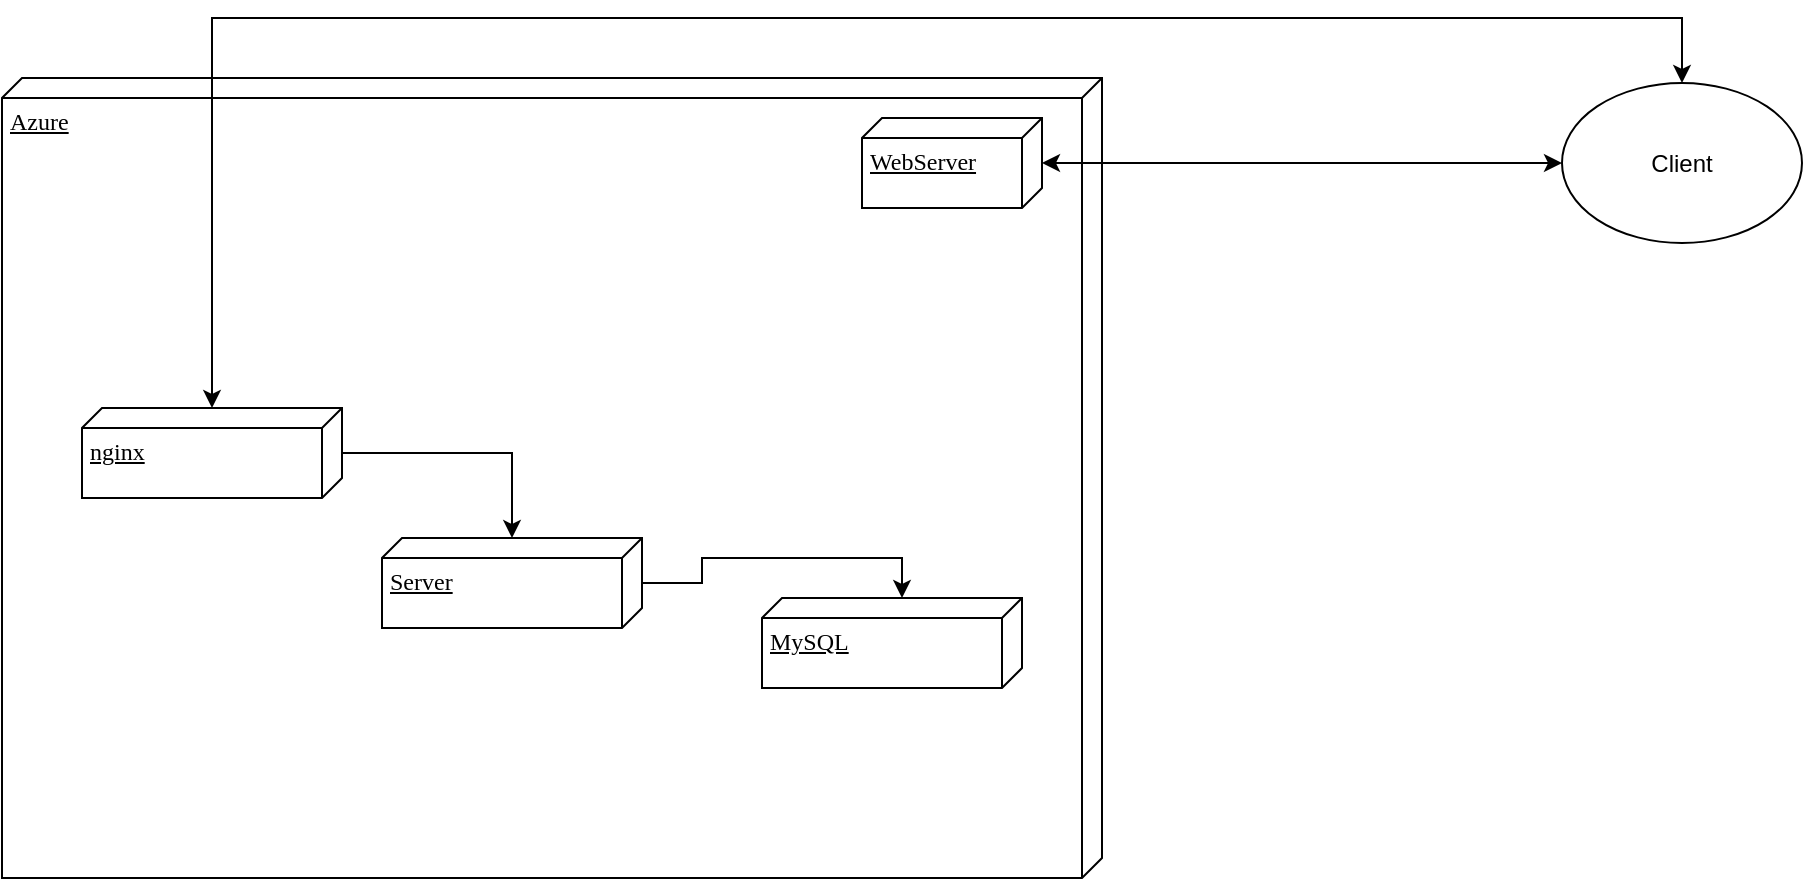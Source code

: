 <mxfile version="14.6.3" type="github">
  <diagram id="wXKsKiqISnARRX8aFv5N" name="Page-1">
    <mxGraphModel dx="1422" dy="762" grid="1" gridSize="10" guides="1" tooltips="1" connect="1" arrows="1" fold="1" page="1" pageScale="1" pageWidth="827" pageHeight="1169" math="0" shadow="0">
      <root>
        <mxCell id="0" />
        <mxCell id="1" parent="0" />
        <mxCell id="mE0wj-ytG5v5CyAUS7sz-1" value="Azure" style="verticalAlign=top;align=left;spacingTop=8;spacingLeft=2;spacingRight=12;shape=cube;size=10;direction=south;fontStyle=4;html=1;rounded=0;shadow=0;comic=0;labelBackgroundColor=none;strokeWidth=1;fontFamily=Verdana;fontSize=12" vertex="1" parent="1">
          <mxGeometry x="50" y="50" width="550" height="400" as="geometry" />
        </mxCell>
        <mxCell id="mE0wj-ytG5v5CyAUS7sz-2" style="edgeStyle=orthogonalEdgeStyle;rounded=0;orthogonalLoop=1;jettySize=auto;html=1;entryX=0;entryY=0.5;entryDx=0;entryDy=0;startArrow=classic;startFill=1;" edge="1" parent="1" source="mE0wj-ytG5v5CyAUS7sz-3" target="mE0wj-ytG5v5CyAUS7sz-13">
          <mxGeometry relative="1" as="geometry" />
        </mxCell>
        <mxCell id="mE0wj-ytG5v5CyAUS7sz-3" value="WebServer" style="verticalAlign=top;align=left;spacingTop=8;spacingLeft=2;spacingRight=12;shape=cube;size=10;direction=south;fontStyle=4;html=1;rounded=0;shadow=0;comic=0;labelBackgroundColor=none;strokeWidth=1;fontFamily=Verdana;fontSize=12" vertex="1" parent="1">
          <mxGeometry x="480" y="70" width="90" height="45" as="geometry" />
        </mxCell>
        <mxCell id="mE0wj-ytG5v5CyAUS7sz-9" style="edgeStyle=orthogonalEdgeStyle;rounded=0;orthogonalLoop=1;jettySize=auto;html=1;entryX=0;entryY=0;entryDx=0;entryDy=60;entryPerimeter=0;" edge="1" parent="1" source="mE0wj-ytG5v5CyAUS7sz-16" target="mE0wj-ytG5v5CyAUS7sz-19">
          <mxGeometry relative="1" as="geometry" />
        </mxCell>
        <mxCell id="mE0wj-ytG5v5CyAUS7sz-11" style="edgeStyle=orthogonalEdgeStyle;rounded=0;orthogonalLoop=1;jettySize=auto;html=1;" edge="1" parent="1" source="mE0wj-ytG5v5CyAUS7sz-14" target="mE0wj-ytG5v5CyAUS7sz-16">
          <mxGeometry relative="1" as="geometry" />
        </mxCell>
        <mxCell id="mE0wj-ytG5v5CyAUS7sz-12" style="edgeStyle=orthogonalEdgeStyle;rounded=0;orthogonalLoop=1;jettySize=auto;html=1;startArrow=classic;startFill=1;" edge="1" parent="1" source="mE0wj-ytG5v5CyAUS7sz-13" target="mE0wj-ytG5v5CyAUS7sz-14">
          <mxGeometry relative="1" as="geometry">
            <Array as="points">
              <mxPoint x="890" y="20" />
              <mxPoint x="155" y="20" />
            </Array>
          </mxGeometry>
        </mxCell>
        <mxCell id="mE0wj-ytG5v5CyAUS7sz-13" value="Client" style="ellipse;whiteSpace=wrap;html=1;" vertex="1" parent="1">
          <mxGeometry x="830" y="52.5" width="120" height="80" as="geometry" />
        </mxCell>
        <mxCell id="mE0wj-ytG5v5CyAUS7sz-14" value="nginx" style="verticalAlign=top;align=left;spacingTop=8;spacingLeft=2;spacingRight=12;shape=cube;size=10;direction=south;fontStyle=4;html=1;rounded=0;shadow=0;comic=0;labelBackgroundColor=none;strokeWidth=1;fontFamily=Verdana;fontSize=12" vertex="1" parent="1">
          <mxGeometry x="90" y="215" width="130" height="45" as="geometry" />
        </mxCell>
        <mxCell id="mE0wj-ytG5v5CyAUS7sz-16" value="Server" style="verticalAlign=top;align=left;spacingTop=8;spacingLeft=2;spacingRight=12;shape=cube;size=10;direction=south;fontStyle=4;html=1;rounded=0;shadow=0;comic=0;labelBackgroundColor=none;strokeWidth=1;fontFamily=Verdana;fontSize=12" vertex="1" parent="1">
          <mxGeometry x="240" y="280" width="130" height="45" as="geometry" />
        </mxCell>
        <mxCell id="mE0wj-ytG5v5CyAUS7sz-19" value="MySQL" style="verticalAlign=top;align=left;spacingTop=8;spacingLeft=2;spacingRight=12;shape=cube;size=10;direction=south;fontStyle=4;html=1;rounded=0;shadow=0;comic=0;labelBackgroundColor=none;strokeWidth=1;fontFamily=Verdana;fontSize=12" vertex="1" parent="1">
          <mxGeometry x="430" y="310" width="130" height="45" as="geometry" />
        </mxCell>
      </root>
    </mxGraphModel>
  </diagram>
</mxfile>
